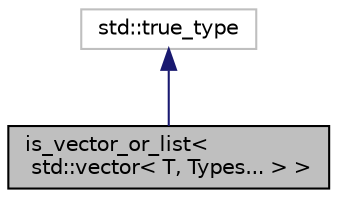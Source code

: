 digraph "is_vector_or_list&lt; std::vector&lt; T, Types... &gt; &gt;"
{
  edge [fontname="Helvetica",fontsize="10",labelfontname="Helvetica",labelfontsize="10"];
  node [fontname="Helvetica",fontsize="10",shape=record];
  Node2 [label="is_vector_or_list\<\l std::vector\< T, Types... \> \>",height=0.2,width=0.4,color="black", fillcolor="grey75", style="filled", fontcolor="black"];
  Node3 -> Node2 [dir="back",color="midnightblue",fontsize="10",style="solid",fontname="Helvetica"];
  Node3 [label="std::true_type",height=0.2,width=0.4,color="grey75", fillcolor="white", style="filled"];
}
